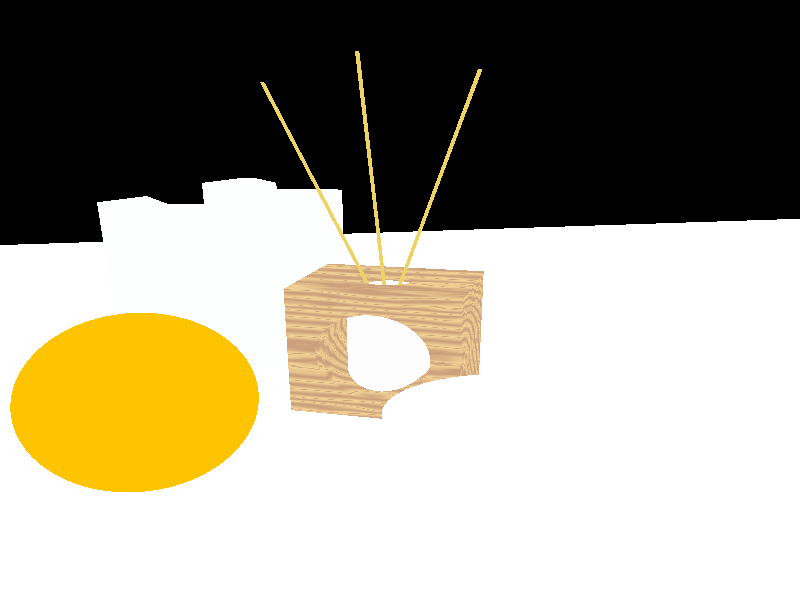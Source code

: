 #include "colors.inc"
#include "textures.inc"
#include "woods.inc"

#declare bol = difference {
    union {
        sor {
            4,
            <0,0>,
            <.7,0>,
            <1.3,1.1>,
            <.8,3>
            pigment { color White }  
             finish {
              reflection {0.1} ambient 0.26 diffuse 1  
          }
          scale <0.9,0.8,0.8>
        }
        sor {
            4,
            <0,0>,
            <.9,0>,
            <1.4,1.2>,
            <1,2.2>
            pigment { color White }
            rotate <180,0,0>
            translate <0,.5,0>
            scale .6
            finish {
              reflection {0.1} ambient 0.26 diffuse 1
          }
           scale <0.76,0.8,0.76>
        }                  
    }
    sor {
        4,
        <0,0>,
        <.7,0>,
        <1.3,1.1>,
        <.8,3> 
        pigment { color White }
        scale .99
        translate <0,.1,0>
         finish {
              reflection {0.1} ambient 0.26 diffuse 1
          } 
              scale <0.9,0.9,0.8>
    }
    translate <0,.4,0> 

 }

#declare ambientador = union {
    difference {
            box {
                <0,0,0><1.5,2,2>
                texture { T_Wood7 }
            }
            cylinder {
                <-1,1,1><3,1,1>,.67
                texture { T_Wood7 }
            }
            cylinder {
                <.75,.5,1><.75,1.5,1>,.5
            }
            cylinder {
                <.75,1,1><.75,3,1>,.3
                texture { T_Wood7 }
            }
            cylinder {
                <.75,.3,1><.75,1.7,1>,.501
            }
    }
    difference{
        cylinder {
            <.75,.3,1><.75,1.7,1>,.5
            texture { Glass3 }
        }
        cylinder {
            <.75,.3,1><.75,1.7,1>,.49
            texture { Glass3 }
        }
    }
    cylinder {
        <.75,.29,1><.75,.4,1>,.48
        pigment { color Green }
        texture { Glass }
    }
    difference {
        cylinder {
            <.75,1.7,1><.75,1.9,1>,.299
            texture { Glass3 }
        }
        cylinder {
            <.75,1.6,1><.75,3,1>,.25
            texture { Glass3 }
        }
    }
    cylinder {
        <.75,0,1><.75,5,1>,.02
        pigment { color rgb <0.85, 0.65, 0.13>}
        translate <.3,0.1,0>
        rotate <0,0,15>
    }
    cylinder {
        <.75,0,1><.75,5,1>,.02
        pigment { color rgb <0.85, 0.65, 0.13>}
        translate <.3,0.1,-.3>
        rotate <15,0,15>    
    }
    cylinder {
        <.75,0,1><.75,5,1>,.02
        pigment { color rgb <0.85, 0.65, 0.13>}
        translate <.3,-.3,.3>
        rotate <-17,0,15>    
    }
    translate <0,0,-1>
    rotate <0,105,0>
}

#macro picoFlorero(height)
    prism {
        linear_sweep
        linear_spline
        0,
        height,
        5,
        <-2,-3>, <-2,3>, <2,.8>, <2,-.8>, <-2,-3>
        texture {NBglass}
        finish { diffuse 2 } 
        rotate <0,-90,0>
        translate <0,0,7.2>
        scale .48
    }
#end

#declare hexagono = prism {
    linear_sweep
    linear_spline  
    .9,
    6.75,
    7,
    <0,0>, <4,0>, <6,2*sqrt(3)>, <4,4*sqrt(3)>, <0,4*sqrt(3)>, <-2,2*sqrt(3)>, <0,0>
    texture {NBglass}
    finish { diffuse 2 }  
    translate <-2,0,-2*sqrt(3)>
}

#declare florero = union {
    difference {
        object {
            hexagono
        }
        object {
            hexagono
            scale <.72,1.1,.72>
        }
        object {
        hexagono
        scale <.72,.16,.72>
        translate <0,-.15,0>
        }
        object {
            picoFlorero(17.8)
            rotate <0,0,0>
        }
        object {
            picoFlorero(16)
            rotate <0,60,0>
        }
        object {
            picoFlorero(18.5)
            rotate <0,120,0>
        }
        object {
            picoFlorero(17.8)
            rotate <0,180,0>
        }
        object {
            picoFlorero(18.5)
            rotate <0,240,0>
        }
        object {
            picoFlorero(16)
            rotate <0,300,0>
        }
    }
    object {
        hexagono
        scale <.72,.16,.72>
        translate <0,-.15,0>
    }
    object {
        picoFlorero(17.8)
        rotate <0,0,0>
    }
    object {
        picoFlorero(16)
        rotate <0,60,0>
    }
    object {
        picoFlorero(18.5)
        rotate <0,120,0>
    }
    object {
        picoFlorero(17.8)
        rotate <0,180,0>
    }
    object {
        picoFlorero(18.5)
        rotate <0,240,0>
    }
    object {
        picoFlorero(16)
        rotate <0,300,0>
    }
    rotate<0,60,0>
}

#declare RandomSeed = seed(16);
#declare esfera = difference {
    sphere {
        <0,0,0>,1
        pigment { color <1,0.549,0,.8> }
        texture { Glass3}
    }
    #local it = 0; // start
    #while ( it < 150 )
        sphere { 
            <rand(RandomSeed)*1.8-1,rand(RandomSeed)*1.8-1,rand(RandomSeed)*1.8-1>,.1*rand(RandomSeed)
            pigment { color <1,0.549,0,.8> }
            texture { Glass3}
        }
        #local it = it + 1; 
    #end 
    translate <0,1,0>
}

camera {
    location <0.2,4.6,14>
    look_at <0,0,0>
    right x
}


light_source {
    <0.8,10,-5.6>
    color White
}

object {
    bol
    translate <-0.9,0,8> 
      
}

object {
    ambientador 
    translate <0.4,0,5.8>
      
}

object {
    florero
    scale <.38,0.35,0.38>
    translate <2.4,0,3>
    

}

object {
    esfera
    scale 1.1
    translate <2.55,-0.05,7.2>
     interior{ior 1.2}
}        

 plane { <0,1, 0>, 0
   texture{
    pigment {
      color White
      }
     finish{reflection{0.1}
     }
    }           
   }
   
 plane { <-0.2,0, 1>, -8
   texture{
    pigment {
      color Black
      }
     }
    }  

// Bol por roc
// Cosa cristal por estrusion
// Perfume por difference
// Esfera es sphere con diff de esferas mas pequeñas, burbujas, usar bucle y numeros aleatorios